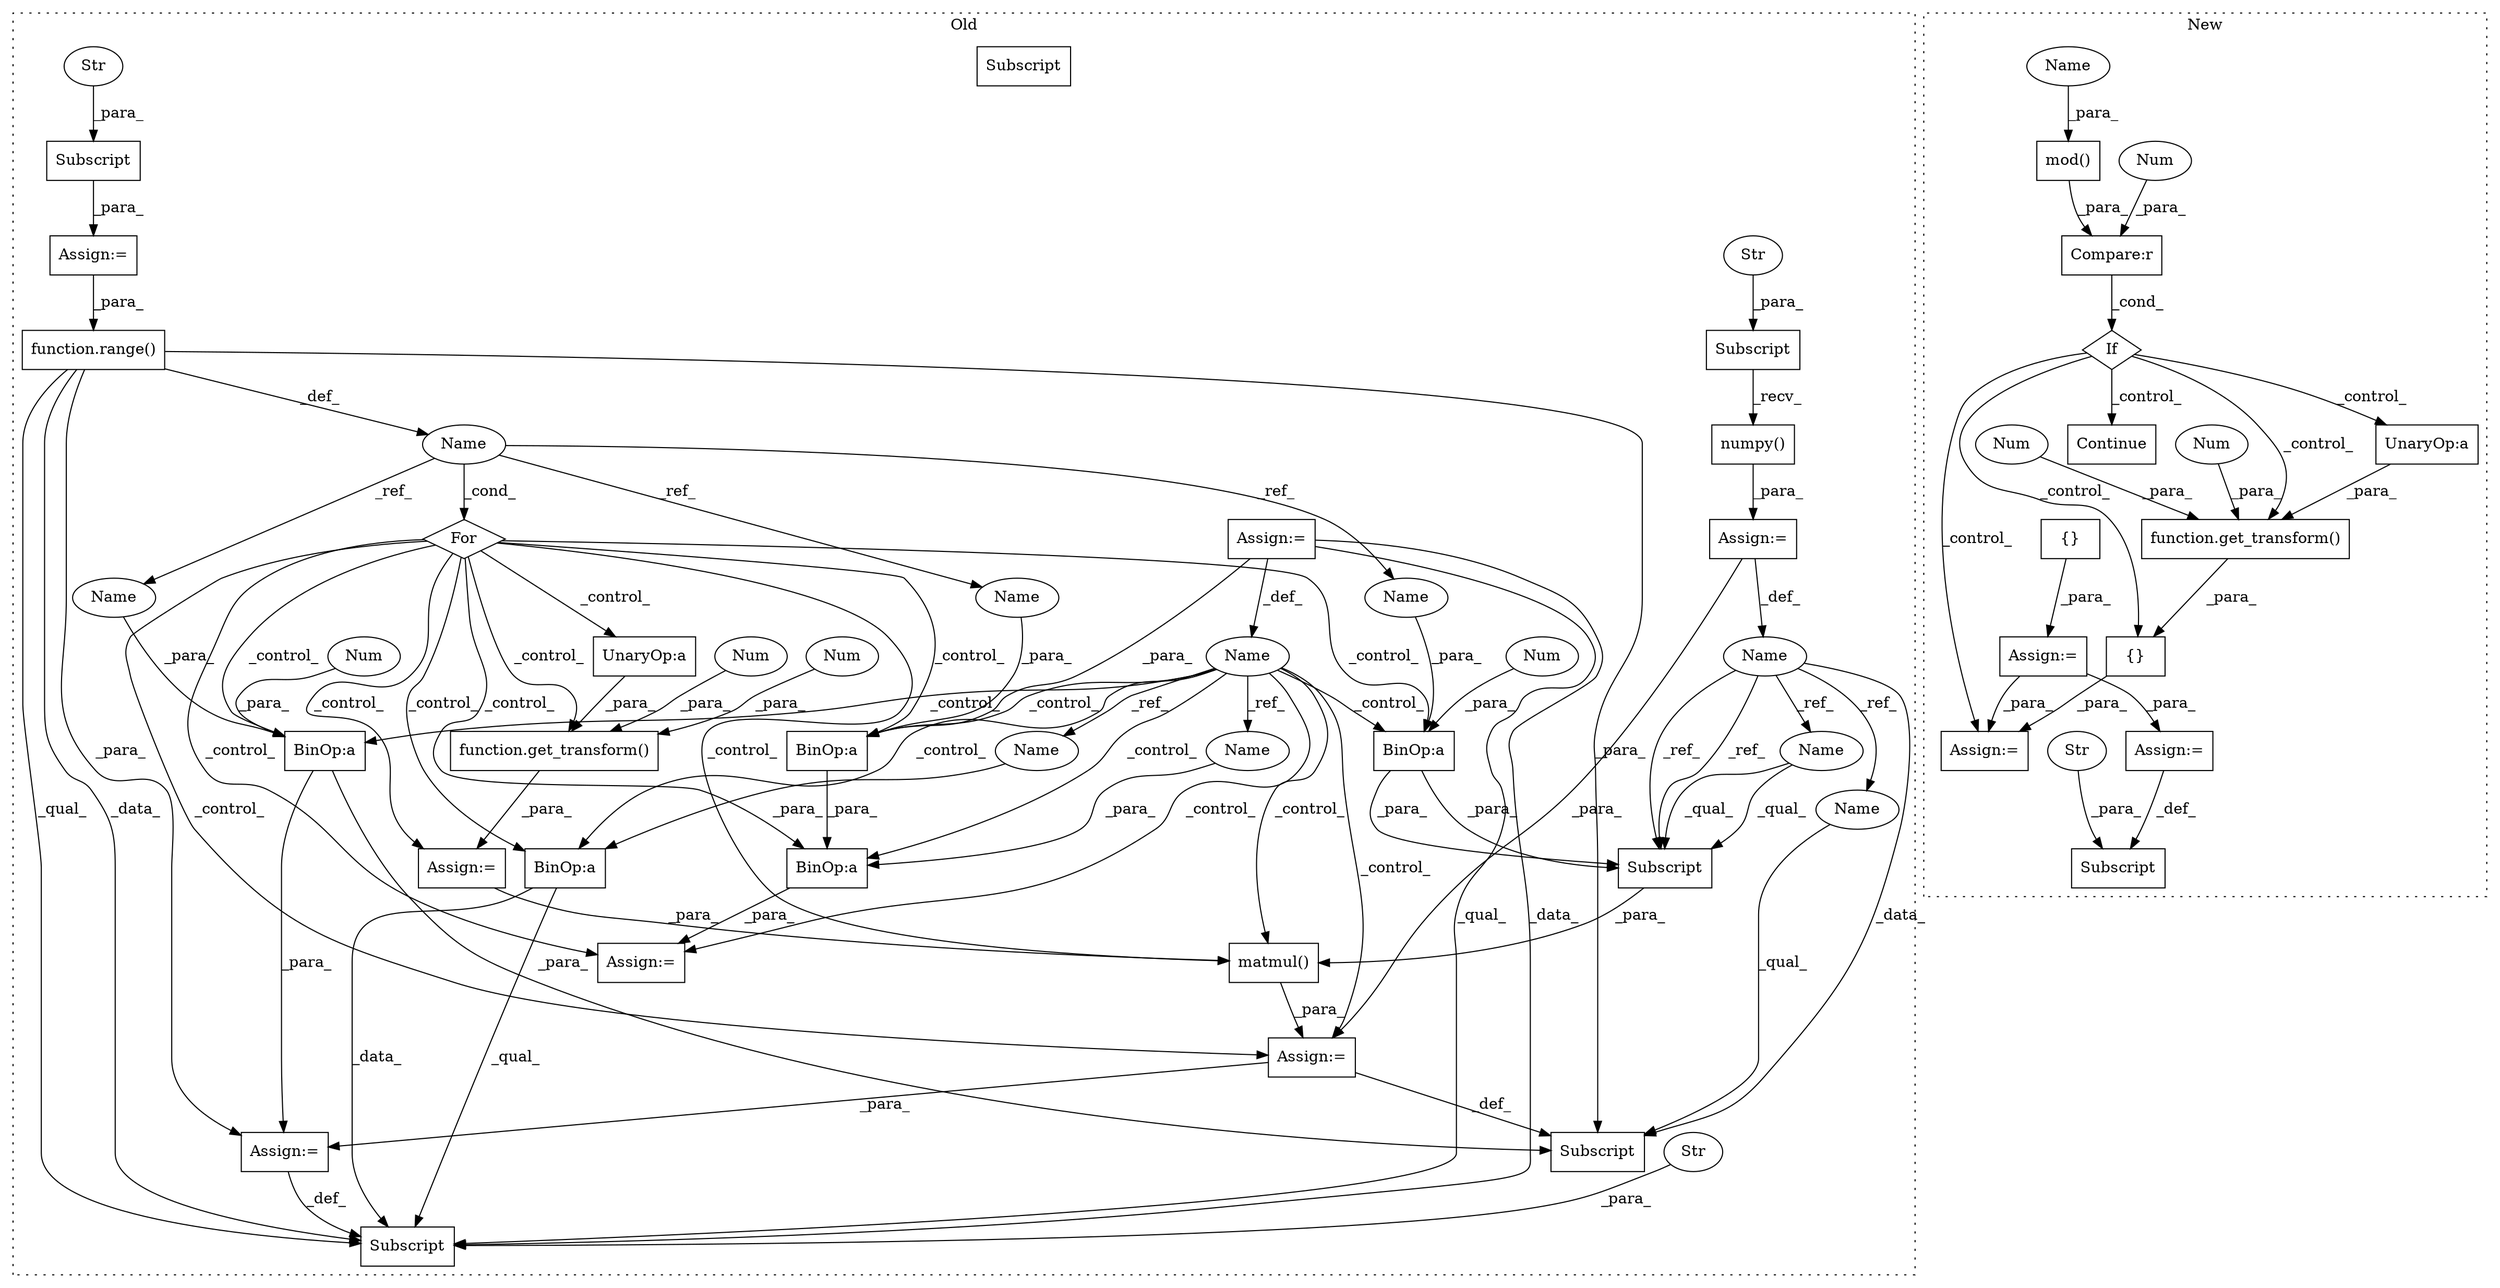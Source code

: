 digraph G {
subgraph cluster0 {
1 [label="function.get_transform()" a="75" s="479,503" l="14,1" shape="box"];
3 [label="matmul()" a="75" s="949,973" l="10,1" shape="box"];
4 [label="Name" a="87" s="517" l="1" shape="ellipse"];
5 [label="Assign:=" a="68" s="558" l="3" shape="box"];
6 [label="Num" a="76" s="493" l="1" shape="ellipse"];
7 [label="Num" a="76" s="496" l="1" shape="ellipse"];
10 [label="numpy()" a="75" s="334" l="21" shape="box"];
12 [label="BinOp:a" a="82" s="712" l="9" shape="box"];
13 [label="BinOp:a" a="82" s="562" l="3" shape="box"];
14 [label="UnaryOp:a" a="61" s="499" l="4" shape="box"];
15 [label="BinOp:a" a="82" s="968" l="3" shape="box"];
17 [label="BinOp:a" a="82" s="566" l="3" shape="box"];
18 [label="BinOp:a" a="82" s="941" l="3" shape="box"];
19 [label="Subscript" a="63" s="334,0" l="13,0" shape="box"];
21 [label="Str" a="66" s="340" l="6" shape="ellipse"];
22 [label="Subscript" a="63" s="962,0" l="11,0" shape="box"];
23 [label="Num" a="76" s="944" l="1" shape="ellipse"];
24 [label="Subscript" a="63" s="1126,0" l="13,0" shape="box"];
25 [label="Str" a="66" s="1132" l="6" shape="ellipse"];
26 [label="Subscript" a="63" s="935,0" l="11,0" shape="box"];
27 [label="Num" a="76" s="971" l="1" shape="ellipse"];
32 [label="Name" a="87" s="327" l="4" shape="ellipse"];
33 [label="Assign:=" a="68" s="331" l="3" shape="box"];
38 [label="Assign:=" a="68" s="232" l="3" shape="box"];
39 [label="Assign:=" a="68" s="193" l="3" shape="box"];
40 [label="Subscript" a="63" s="196,0" l="20,0" shape="box"];
41 [label="Str" a="66" s="203" l="12" shape="ellipse"];
43 [label="Assign:=" a="68" s="946" l="3" shape="box"];
45 [label="Assign:=" a="68" s="1139" l="3" shape="box"];
46 [label="Assign:=" a="68" s="476" l="3" shape="box"];
47 [label="function.range()" a="75" s="397,413" l="6,1" shape="box"];
48 [label="Name" a="87" s="392" l="1" shape="ellipse"];
49 [label="For" a="107" s="388,414" l="4,10" shape="diamond"];
50 [label="Name" a="87" s="565" l="1" shape="ellipse"];
51 [label="Name" a="87" s="940" l="1" shape="ellipse"];
52 [label="Name" a="87" s="967" l="1" shape="ellipse"];
53 [label="Name" a="87" s="935" l="4" shape="ellipse"];
54 [label="Subscript" a="63" s="962,0" l="11,0" shape="box"];
55 [label="Name" a="87" s="962" l="4" shape="ellipse"];
56 [label="Name" a="87" s="561" l="1" shape="ellipse"];
57 [label="Name" a="87" s="721" l="1" shape="ellipse"];
label = "Old";
style="dotted";
}
subgraph cluster1 {
2 [label="function.get_transform()" a="75" s="2025,2049" l="14,1" shape="box"];
8 [label="Num" a="76" s="2039" l="1" shape="ellipse"];
9 [label="Num" a="76" s="2042" l="1" shape="ellipse"];
11 [label="If" a="96" s="1558" l="3" shape="diamond"];
16 [label="UnaryOp:a" a="61" s="2045" l="4" shape="box"];
20 [label="{}" a="59" s="2007,2051" l="1,0" shape="box"];
28 [label="mod()" a="75" s="1561,1592" l="7,1" shape="box"];
29 [label="Compare:r" a="40" s="1561" l="37" shape="box"];
30 [label="Num" a="76" s="1597" l="1" shape="ellipse"];
31 [label="Continue" a="43" s="1612" l="8" shape="box"];
34 [label="Assign:=" a="68" s="2003" l="4" shape="box"];
35 [label="{}" a="59" s="1524,1524" l="2,1" shape="box"];
36 [label="Subscript" a="63" s="2204,0" l="14,0" shape="box"];
37 [label="Str" a="66" s="2210" l="7" shape="ellipse"];
42 [label="Assign:=" a="68" s="2218" l="3" shape="box"];
44 [label="Assign:=" a="68" s="1521" l="3" shape="box"];
58 [label="Name" a="87" s="1568" l="1" shape="ellipse"];
label = "New";
style="dotted";
}
1 -> 46 [label="_para_"];
2 -> 20 [label="_para_"];
3 -> 43 [label="_para_"];
4 -> 3 [label="_control_"];
4 -> 57 [label="_ref_"];
4 -> 18 [label="_control_"];
4 -> 43 [label="_control_"];
4 -> 5 [label="_control_"];
4 -> 15 [label="_control_"];
4 -> 17 [label="_control_"];
4 -> 12 [label="_control_"];
4 -> 56 [label="_ref_"];
4 -> 13 [label="_control_"];
6 -> 1 [label="_para_"];
7 -> 1 [label="_para_"];
8 -> 2 [label="_para_"];
9 -> 2 [label="_para_"];
10 -> 33 [label="_para_"];
11 -> 2 [label="_control_"];
11 -> 16 [label="_control_"];
11 -> 20 [label="_control_"];
11 -> 34 [label="_control_"];
11 -> 31 [label="_control_"];
12 -> 24 [label="_qual_"];
12 -> 24 [label="_data_"];
13 -> 5 [label="_para_"];
14 -> 1 [label="_para_"];
15 -> 54 [label="_para_"];
15 -> 54 [label="_para_"];
16 -> 2 [label="_para_"];
17 -> 13 [label="_para_"];
18 -> 26 [label="_para_"];
18 -> 45 [label="_para_"];
19 -> 10 [label="_recv_"];
20 -> 34 [label="_para_"];
21 -> 19 [label="_para_"];
23 -> 18 [label="_para_"];
25 -> 24 [label="_para_"];
27 -> 15 [label="_para_"];
28 -> 29 [label="_para_"];
29 -> 11 [label="_cond_"];
30 -> 29 [label="_para_"];
32 -> 53 [label="_ref_"];
32 -> 54 [label="_ref_"];
32 -> 26 [label="_data_"];
32 -> 55 [label="_ref_"];
32 -> 54 [label="_ref_"];
33 -> 32 [label="_def_"];
33 -> 43 [label="_para_"];
35 -> 44 [label="_para_"];
37 -> 36 [label="_para_"];
38 -> 24 [label="_qual_"];
38 -> 4 [label="_def_"];
38 -> 24 [label="_data_"];
38 -> 17 [label="_para_"];
39 -> 47 [label="_para_"];
40 -> 39 [label="_para_"];
41 -> 40 [label="_para_"];
42 -> 36 [label="_def_"];
43 -> 26 [label="_def_"];
43 -> 45 [label="_para_"];
44 -> 42 [label="_para_"];
44 -> 34 [label="_para_"];
45 -> 24 [label="_def_"];
46 -> 3 [label="_para_"];
47 -> 45 [label="_para_"];
47 -> 26 [label="_para_"];
47 -> 48 [label="_def_"];
47 -> 24 [label="_data_"];
47 -> 24 [label="_qual_"];
48 -> 52 [label="_ref_"];
48 -> 49 [label="_cond_"];
48 -> 50 [label="_ref_"];
48 -> 51 [label="_ref_"];
49 -> 18 [label="_control_"];
49 -> 3 [label="_control_"];
49 -> 12 [label="_control_"];
49 -> 14 [label="_control_"];
49 -> 13 [label="_control_"];
49 -> 17 [label="_control_"];
49 -> 46 [label="_control_"];
49 -> 1 [label="_control_"];
49 -> 5 [label="_control_"];
49 -> 15 [label="_control_"];
49 -> 43 [label="_control_"];
50 -> 17 [label="_para_"];
51 -> 18 [label="_para_"];
52 -> 15 [label="_para_"];
53 -> 26 [label="_qual_"];
54 -> 3 [label="_para_"];
55 -> 54 [label="_qual_"];
55 -> 54 [label="_qual_"];
56 -> 13 [label="_para_"];
57 -> 12 [label="_para_"];
58 -> 28 [label="_para_"];
}